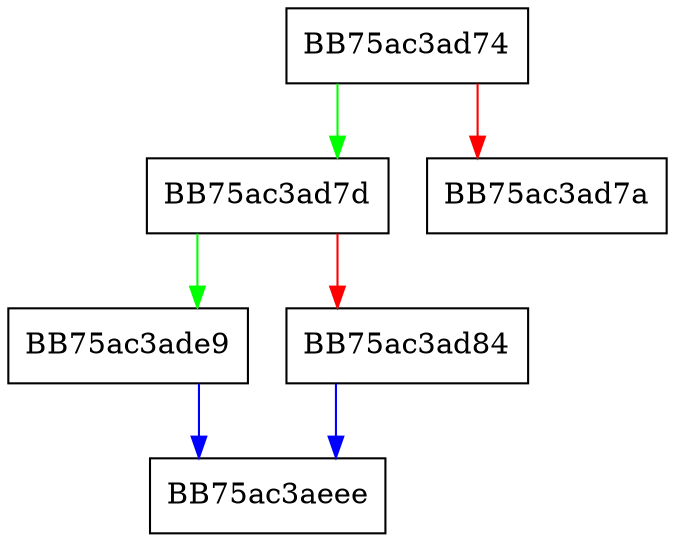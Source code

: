 digraph ReadBINHeader {
  node [shape="box"];
  graph [splines=ortho];
  BB75ac3ad74 -> BB75ac3ad7d [color="green"];
  BB75ac3ad74 -> BB75ac3ad7a [color="red"];
  BB75ac3ad7d -> BB75ac3ade9 [color="green"];
  BB75ac3ad7d -> BB75ac3ad84 [color="red"];
  BB75ac3ad84 -> BB75ac3aeee [color="blue"];
  BB75ac3ade9 -> BB75ac3aeee [color="blue"];
}